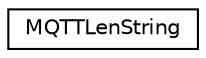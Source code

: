 digraph "Graphical Class Hierarchy"
{
  edge [fontname="Helvetica",fontsize="10",labelfontname="Helvetica",labelfontsize="10"];
  node [fontname="Helvetica",fontsize="10",shape=record];
  rankdir="LR";
  Node0 [label="MQTTLenString",height=0.2,width=0.4,color="black", fillcolor="white", style="filled",URL="$struct_m_q_t_t_len_string.html"];
}
